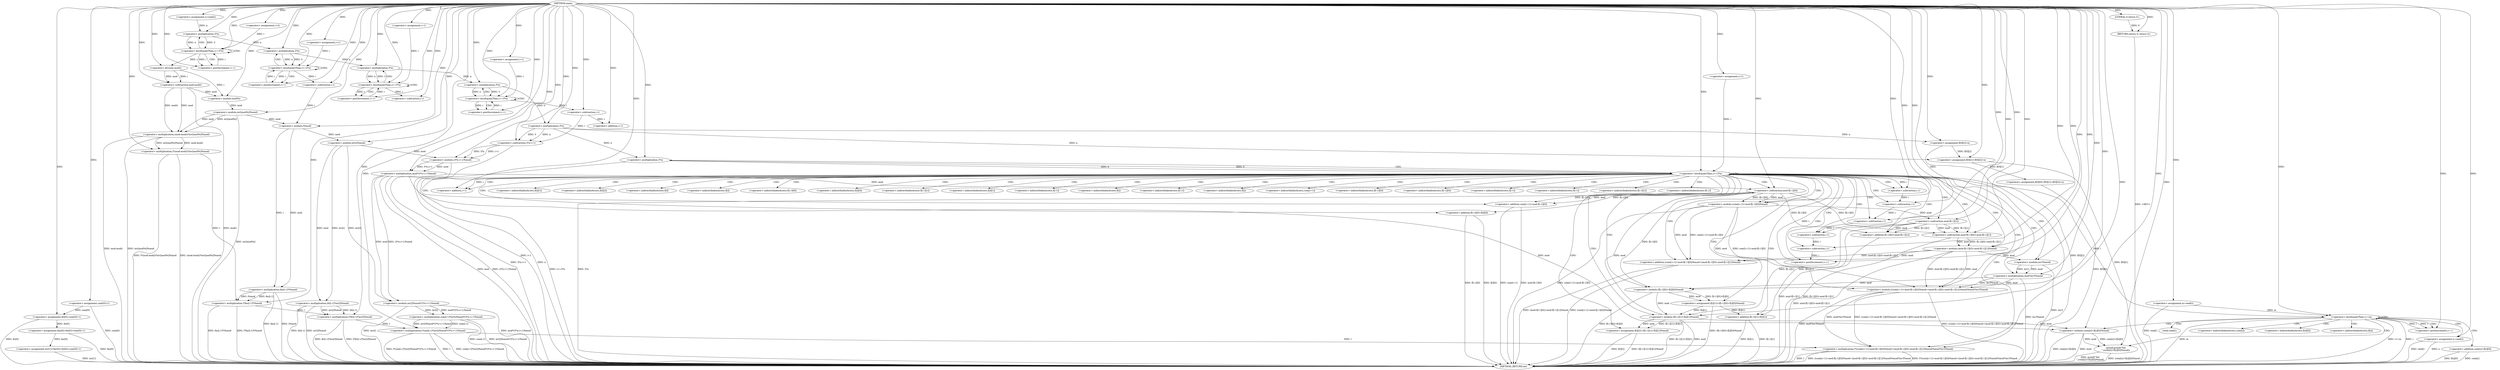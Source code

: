 digraph "main" {  
"1000166" [label = "(METHOD,main)" ]
"1000453" [label = "(METHOD_RETURN,int)" ]
"1000175" [label = "(<operator>.assignment,inv[1]=fac[0]=ifc[0]=com[0]=1)" ]
"1000204" [label = "(<operator>.multiplication,l*(mod-mod/i)*inv[mod%i]%mod)" ]
"1000231" [label = "(<operator>.multiplication,l*fac[i-1]*i%mod)" ]
"1000254" [label = "(<operator>.multiplication,l*ifc[i-1]*inv[i]%mod)" ]
"1000279" [label = "(<operator>.multiplication,l*com[i-1]*inv[i]%mod*(3*n-i+1)%mod)" ]
"1000302" [label = "(<operator>.assignment,f[0][0]=f[0][1]=f[0][2]=n)" ]
"1000451" [label = "(RETURN,return 0;,return 0;)" ]
"1000169" [label = "(<operator>.assignment,n=read())" ]
"1000172" [label = "(<operator>.assignment,m=read())" ]
"1000194" [label = "(<operator>.assignment,i=2)" ]
"1000197" [label = "(<operator>.lessEqualsThan,i<=3*n)" ]
"1000202" [label = "(<operator>.postIncrement,i++)" ]
"1000221" [label = "(<operator>.assignment,i=1)" ]
"1000224" [label = "(<operator>.lessEqualsThan,i<=3*n)" ]
"1000229" [label = "(<operator>.postIncrement,i++)" ]
"1000244" [label = "(<operator>.assignment,i=1)" ]
"1000247" [label = "(<operator>.lessEqualsThan,i<=3*n)" ]
"1000252" [label = "(<operator>.postIncrement,i++)" ]
"1000269" [label = "(<operator>.assignment,i=1)" ]
"1000272" [label = "(<operator>.lessEqualsThan,i<=3*n)" ]
"1000277" [label = "(<operator>.postIncrement,i++)" ]
"1000323" [label = "(<operator>.assignment,i=1)" ]
"1000326" [label = "(<operator>.lessEqualsThan,i<=3*n)" ]
"1000331" [label = "(<operator>.postIncrement,i++)" ]
"1000429" [label = "(<operator>.lessEqualsThan,i<=m)" ]
"1000432" [label = "(<operator>.postIncrement,i++)" ]
"1000452" [label = "(LITERAL,0,return 0;)" ]
"1000179" [label = "(<operator>.assignment,fac[0]=ifc[0]=com[0]=1)" ]
"1000206" [label = "(<operator>.multiplication,(mod-mod/i)*inv[mod%i]%mod)" ]
"1000233" [label = "(<operator>.multiplication,fac[i-1]*i%mod)" ]
"1000256" [label = "(<operator>.multiplication,ifc[i-1]*inv[i]%mod)" ]
"1000281" [label = "(<operator>.multiplication,com[i-1]*inv[i]%mod*(3*n-i+1)%mod)" ]
"1000308" [label = "(<operator>.assignment,f[0][1]=f[0][2]=n)" ]
"1000334" [label = "(<operator>.multiplication,l*((com[i+1]+mod-f[i-1][0])%mod+(mod-f[i-1][0]+mod-f[i-1][1])%mod)%mod*inv3%mod)" ]
"1000381" [label = "(<operator>.assignment,f[i][1]=(f[i-1][0]+f[i][0])%mod)" ]
"1000402" [label = "(<operator>.assignment,f[i][2]=(f[i-1][1]+f[i][1])%mod)" ]
"1000435" [label = "(<operator>.assignment,x=read())" ]
"1000438" [label = "(printf,printf(\"%d\n\",(com[x]+f[x][0])%mod))" ]
"1000183" [label = "(<operator>.assignment,ifc[0]=com[0]=1)" ]
"1000199" [label = "(<operator>.multiplication,3*n)" ]
"1000207" [label = "(<operator>.subtraction,mod-mod/i)" ]
"1000212" [label = "(<operator>.modulo,inv[mod%i]%mod)" ]
"1000226" [label = "(<operator>.multiplication,3*n)" ]
"1000239" [label = "(<operator>.modulo,i%mod)" ]
"1000249" [label = "(<operator>.multiplication,3*n)" ]
"1000262" [label = "(<operator>.modulo,inv[i]%mod)" ]
"1000274" [label = "(<operator>.multiplication,3*n)" ]
"1000287" [label = "(<operator>.modulo,inv[i]%mod*(3*n-i+1)%mod)" ]
"1000314" [label = "(<operator>.assignment,f[0][2]=n)" ]
"1000328" [label = "(<operator>.multiplication,3*n)" ]
"1000187" [label = "(<operator>.assignment,com[0]=1)" ]
"1000209" [label = "(<operator>.division,mod/i)" ]
"1000236" [label = "(<operator>.subtraction,i-1)" ]
"1000259" [label = "(<operator>.subtraction,i-1)" ]
"1000284" [label = "(<operator>.subtraction,i-1)" ]
"1000291" [label = "(<operator>.multiplication,mod*(3*n-i+1)%mod)" ]
"1000336" [label = "(<operator>.modulo,((com[i+1]+mod-f[i-1][0])%mod+(mod-f[i-1][0]+mod-f[i-1][1])%mod)%mod*inv3%mod)" ]
"1000387" [label = "(<operator>.modulo,(f[i-1][0]+f[i][0])%mod)" ]
"1000408" [label = "(<operator>.modulo,(f[i-1][1]+f[i][1])%mod)" ]
"1000440" [label = "(<operator>.modulo,(com[x]+f[x][0])%mod)" ]
"1000215" [label = "(<operator>.modulo,mod%i)" ]
"1000293" [label = "(<operator>.modulo,(3*n-i+1)%mod)" ]
"1000337" [label = "(<operator>.addition,(com[i+1]+mod-f[i-1][0])%mod+(mod-f[i-1][0]+mod-f[i-1][1])%mod)" ]
"1000376" [label = "(<operator>.multiplication,mod*inv3%mod)" ]
"1000388" [label = "(<operator>.addition,f[i-1][0]+f[i][0])" ]
"1000409" [label = "(<operator>.addition,f[i-1][1]+f[i][1])" ]
"1000441" [label = "(<operator>.addition,com[x]+f[x][0])" ]
"1000294" [label = "(<operator>.subtraction,3*n-i+1)" ]
"1000338" [label = "(<operator>.modulo,(com[i+1]+mod-f[i-1][0])%mod)" ]
"1000355" [label = "(<operator>.modulo,(mod-f[i-1][0]+mod-f[i-1][1])%mod)" ]
"1000378" [label = "(<operator>.modulo,inv3%mod)" ]
"1000295" [label = "(<operator>.multiplication,3*n)" ]
"1000298" [label = "(<operator>.addition,i+1)" ]
"1000339" [label = "(<operator>.addition,com[i+1]+mod-f[i-1][0])" ]
"1000356" [label = "(<operator>.subtraction,mod-f[i-1][0]+mod-f[i-1][1])" ]
"1000345" [label = "(<operator>.subtraction,mod-f[i-1][0])" ]
"1000358" [label = "(<operator>.addition,f[i-1][0]+mod-f[i-1][1])" ]
"1000392" [label = "(<operator>.subtraction,i-1)" ]
"1000413" [label = "(<operator>.subtraction,i-1)" ]
"1000342" [label = "(<operator>.addition,i+1)" ]
"1000366" [label = "(<operator>.subtraction,mod-f[i-1][1])" ]
"1000350" [label = "(<operator>.subtraction,i-1)" ]
"1000362" [label = "(<operator>.subtraction,i-1)" ]
"1000371" [label = "(<operator>.subtraction,i-1)" ]
"1000382" [label = "(<operator>.indirectIndexAccess,f[i][1])" ]
"1000403" [label = "(<operator>.indirectIndexAccess,f[i][2])" ]
"1000437" [label = "(read,read())" ]
"1000383" [label = "(<operator>.indirectIndexAccess,f[i])" ]
"1000404" [label = "(<operator>.indirectIndexAccess,f[i])" ]
"1000389" [label = "(<operator>.indirectIndexAccess,f[i-1][0])" ]
"1000396" [label = "(<operator>.indirectIndexAccess,f[i][0])" ]
"1000410" [label = "(<operator>.indirectIndexAccess,f[i-1][1])" ]
"1000417" [label = "(<operator>.indirectIndexAccess,f[i][1])" ]
"1000442" [label = "(<operator>.indirectIndexAccess,com[x])" ]
"1000445" [label = "(<operator>.indirectIndexAccess,f[x][0])" ]
"1000390" [label = "(<operator>.indirectIndexAccess,f[i-1])" ]
"1000397" [label = "(<operator>.indirectIndexAccess,f[i])" ]
"1000411" [label = "(<operator>.indirectIndexAccess,f[i-1])" ]
"1000418" [label = "(<operator>.indirectIndexAccess,f[i])" ]
"1000446" [label = "(<operator>.indirectIndexAccess,f[x])" ]
"1000340" [label = "(<operator>.indirectIndexAccess,com[i+1])" ]
"1000347" [label = "(<operator>.indirectIndexAccess,f[i-1][0])" ]
"1000359" [label = "(<operator>.indirectIndexAccess,f[i-1][0])" ]
"1000348" [label = "(<operator>.indirectIndexAccess,f[i-1])" ]
"1000360" [label = "(<operator>.indirectIndexAccess,f[i-1])" ]
"1000368" [label = "(<operator>.indirectIndexAccess,f[i-1][1])" ]
"1000369" [label = "(<operator>.indirectIndexAccess,f[i-1])" ]
  "1000451" -> "1000453"  [ label = "DDG: <RET>"] 
  "1000172" -> "1000453"  [ label = "DDG: read()"] 
  "1000175" -> "1000453"  [ label = "DDG: inv[1]"] 
  "1000179" -> "1000453"  [ label = "DDG: fac[0]"] 
  "1000183" -> "1000453"  [ label = "DDG: ifc[0]"] 
  "1000187" -> "1000453"  [ label = "DDG: com[0]"] 
  "1000207" -> "1000453"  [ label = "DDG: mod/i"] 
  "1000206" -> "1000453"  [ label = "DDG: mod-mod/i"] 
  "1000212" -> "1000453"  [ label = "DDG: inv[mod%i]"] 
  "1000206" -> "1000453"  [ label = "DDG: inv[mod%i]%mod"] 
  "1000204" -> "1000453"  [ label = "DDG: (mod-mod/i)*inv[mod%i]%mod"] 
  "1000204" -> "1000453"  [ label = "DDG: l*(mod-mod/i)*inv[mod%i]%mod"] 
  "1000233" -> "1000453"  [ label = "DDG: fac[i-1]"] 
  "1000233" -> "1000453"  [ label = "DDG: i%mod"] 
  "1000231" -> "1000453"  [ label = "DDG: fac[i-1]*i%mod"] 
  "1000231" -> "1000453"  [ label = "DDG: l*fac[i-1]*i%mod"] 
  "1000256" -> "1000453"  [ label = "DDG: ifc[i-1]"] 
  "1000256" -> "1000453"  [ label = "DDG: inv[i]%mod"] 
  "1000254" -> "1000453"  [ label = "DDG: ifc[i-1]*inv[i]%mod"] 
  "1000254" -> "1000453"  [ label = "DDG: l*ifc[i-1]*inv[i]%mod"] 
  "1000279" -> "1000453"  [ label = "DDG: l"] 
  "1000281" -> "1000453"  [ label = "DDG: com[i-1]"] 
  "1000287" -> "1000453"  [ label = "DDG: inv[i]"] 
  "1000291" -> "1000453"  [ label = "DDG: mod"] 
  "1000294" -> "1000453"  [ label = "DDG: i+1"] 
  "1000293" -> "1000453"  [ label = "DDG: 3*n-i+1"] 
  "1000291" -> "1000453"  [ label = "DDG: (3*n-i+1)%mod"] 
  "1000287" -> "1000453"  [ label = "DDG: mod*(3*n-i+1)%mod"] 
  "1000281" -> "1000453"  [ label = "DDG: inv[i]%mod*(3*n-i+1)%mod"] 
  "1000279" -> "1000453"  [ label = "DDG: com[i-1]*inv[i]%mod*(3*n-i+1)%mod"] 
  "1000279" -> "1000453"  [ label = "DDG: l*com[i-1]*inv[i]%mod*(3*n-i+1)%mod"] 
  "1000302" -> "1000453"  [ label = "DDG: f[0][0]"] 
  "1000308" -> "1000453"  [ label = "DDG: f[0][1]"] 
  "1000314" -> "1000453"  [ label = "DDG: f[0][2]"] 
  "1000328" -> "1000453"  [ label = "DDG: n"] 
  "1000326" -> "1000453"  [ label = "DDG: 3*n"] 
  "1000326" -> "1000453"  [ label = "DDG: i<=3*n"] 
  "1000429" -> "1000453"  [ label = "DDG: i"] 
  "1000429" -> "1000453"  [ label = "DDG: m"] 
  "1000429" -> "1000453"  [ label = "DDG: i<=m"] 
  "1000435" -> "1000453"  [ label = "DDG: x"] 
  "1000435" -> "1000453"  [ label = "DDG: read()"] 
  "1000441" -> "1000453"  [ label = "DDG: com[x]"] 
  "1000441" -> "1000453"  [ label = "DDG: f[x][0]"] 
  "1000440" -> "1000453"  [ label = "DDG: com[x]+f[x][0]"] 
  "1000440" -> "1000453"  [ label = "DDG: mod"] 
  "1000438" -> "1000453"  [ label = "DDG: (com[x]+f[x][0])%mod"] 
  "1000438" -> "1000453"  [ label = "DDG: printf(\"%d\n\",(com[x]+f[x][0])%mod)"] 
  "1000334" -> "1000453"  [ label = "DDG: l"] 
  "1000339" -> "1000453"  [ label = "DDG: com[i+1]"] 
  "1000339" -> "1000453"  [ label = "DDG: mod-f[i-1][0]"] 
  "1000338" -> "1000453"  [ label = "DDG: com[i+1]+mod-f[i-1][0]"] 
  "1000337" -> "1000453"  [ label = "DDG: (com[i+1]+mod-f[i-1][0])%mod"] 
  "1000358" -> "1000453"  [ label = "DDG: mod-f[i-1][1]"] 
  "1000356" -> "1000453"  [ label = "DDG: f[i-1][0]+mod-f[i-1][1]"] 
  "1000355" -> "1000453"  [ label = "DDG: mod-f[i-1][0]+mod-f[i-1][1]"] 
  "1000337" -> "1000453"  [ label = "DDG: (mod-f[i-1][0]+mod-f[i-1][1])%mod"] 
  "1000336" -> "1000453"  [ label = "DDG: (com[i+1]+mod-f[i-1][0])%mod+(mod-f[i-1][0]+mod-f[i-1][1])%mod"] 
  "1000376" -> "1000453"  [ label = "DDG: inv3%mod"] 
  "1000336" -> "1000453"  [ label = "DDG: mod*inv3%mod"] 
  "1000334" -> "1000453"  [ label = "DDG: ((com[i+1]+mod-f[i-1][0])%mod+(mod-f[i-1][0]+mod-f[i-1][1])%mod)%mod*inv3%mod"] 
  "1000334" -> "1000453"  [ label = "DDG: l*((com[i+1]+mod-f[i-1][0])%mod+(mod-f[i-1][0]+mod-f[i-1][1])%mod)%mod*inv3%mod"] 
  "1000388" -> "1000453"  [ label = "DDG: f[i-1][0]"] 
  "1000388" -> "1000453"  [ label = "DDG: f[i][0]"] 
  "1000387" -> "1000453"  [ label = "DDG: f[i-1][0]+f[i][0]"] 
  "1000381" -> "1000453"  [ label = "DDG: (f[i-1][0]+f[i][0])%mod"] 
  "1000402" -> "1000453"  [ label = "DDG: f[i][2]"] 
  "1000409" -> "1000453"  [ label = "DDG: f[i-1][1]"] 
  "1000409" -> "1000453"  [ label = "DDG: f[i][1]"] 
  "1000408" -> "1000453"  [ label = "DDG: f[i-1][1]+f[i][1]"] 
  "1000408" -> "1000453"  [ label = "DDG: mod"] 
  "1000402" -> "1000453"  [ label = "DDG: (f[i-1][1]+f[i][1])%mod"] 
  "1000378" -> "1000453"  [ label = "DDG: inv3"] 
  "1000452" -> "1000451"  [ label = "DDG: 0"] 
  "1000166" -> "1000451"  [ label = "DDG: "] 
  "1000166" -> "1000169"  [ label = "DDG: "] 
  "1000166" -> "1000172"  [ label = "DDG: "] 
  "1000179" -> "1000175"  [ label = "DDG: fac[0]"] 
  "1000166" -> "1000194"  [ label = "DDG: "] 
  "1000166" -> "1000204"  [ label = "DDG: "] 
  "1000206" -> "1000204"  [ label = "DDG: mod-mod/i"] 
  "1000206" -> "1000204"  [ label = "DDG: inv[mod%i]%mod"] 
  "1000166" -> "1000221"  [ label = "DDG: "] 
  "1000204" -> "1000231"  [ label = "DDG: l"] 
  "1000166" -> "1000231"  [ label = "DDG: "] 
  "1000233" -> "1000231"  [ label = "DDG: i%mod"] 
  "1000233" -> "1000231"  [ label = "DDG: fac[i-1]"] 
  "1000166" -> "1000244"  [ label = "DDG: "] 
  "1000231" -> "1000254"  [ label = "DDG: l"] 
  "1000166" -> "1000254"  [ label = "DDG: "] 
  "1000256" -> "1000254"  [ label = "DDG: inv[i]%mod"] 
  "1000256" -> "1000254"  [ label = "DDG: ifc[i-1]"] 
  "1000166" -> "1000269"  [ label = "DDG: "] 
  "1000254" -> "1000279"  [ label = "DDG: l"] 
  "1000166" -> "1000279"  [ label = "DDG: "] 
  "1000281" -> "1000279"  [ label = "DDG: inv[i]%mod*(3*n-i+1)%mod"] 
  "1000281" -> "1000279"  [ label = "DDG: com[i-1]"] 
  "1000308" -> "1000302"  [ label = "DDG: f[0][1]"] 
  "1000166" -> "1000323"  [ label = "DDG: "] 
  "1000166" -> "1000452"  [ label = "DDG: "] 
  "1000183" -> "1000179"  [ label = "DDG: ifc[0]"] 
  "1000194" -> "1000197"  [ label = "DDG: i"] 
  "1000202" -> "1000197"  [ label = "DDG: i"] 
  "1000166" -> "1000197"  [ label = "DDG: "] 
  "1000199" -> "1000197"  [ label = "DDG: n"] 
  "1000199" -> "1000197"  [ label = "DDG: 3"] 
  "1000197" -> "1000202"  [ label = "DDG: i"] 
  "1000166" -> "1000202"  [ label = "DDG: "] 
  "1000207" -> "1000206"  [ label = "DDG: mod/i"] 
  "1000207" -> "1000206"  [ label = "DDG: mod"] 
  "1000212" -> "1000206"  [ label = "DDG: mod"] 
  "1000212" -> "1000206"  [ label = "DDG: inv[mod%i]"] 
  "1000221" -> "1000224"  [ label = "DDG: i"] 
  "1000229" -> "1000224"  [ label = "DDG: i"] 
  "1000166" -> "1000224"  [ label = "DDG: "] 
  "1000226" -> "1000224"  [ label = "DDG: 3"] 
  "1000226" -> "1000224"  [ label = "DDG: n"] 
  "1000224" -> "1000229"  [ label = "DDG: i"] 
  "1000166" -> "1000229"  [ label = "DDG: "] 
  "1000239" -> "1000233"  [ label = "DDG: mod"] 
  "1000239" -> "1000233"  [ label = "DDG: i"] 
  "1000244" -> "1000247"  [ label = "DDG: i"] 
  "1000252" -> "1000247"  [ label = "DDG: i"] 
  "1000166" -> "1000247"  [ label = "DDG: "] 
  "1000249" -> "1000247"  [ label = "DDG: 3"] 
  "1000249" -> "1000247"  [ label = "DDG: n"] 
  "1000247" -> "1000252"  [ label = "DDG: i"] 
  "1000166" -> "1000252"  [ label = "DDG: "] 
  "1000262" -> "1000256"  [ label = "DDG: inv[i]"] 
  "1000262" -> "1000256"  [ label = "DDG: mod"] 
  "1000269" -> "1000272"  [ label = "DDG: i"] 
  "1000277" -> "1000272"  [ label = "DDG: i"] 
  "1000166" -> "1000272"  [ label = "DDG: "] 
  "1000274" -> "1000272"  [ label = "DDG: n"] 
  "1000274" -> "1000272"  [ label = "DDG: 3"] 
  "1000272" -> "1000277"  [ label = "DDG: i"] 
  "1000166" -> "1000277"  [ label = "DDG: "] 
  "1000287" -> "1000281"  [ label = "DDG: inv[i]"] 
  "1000287" -> "1000281"  [ label = "DDG: mod*(3*n-i+1)%mod"] 
  "1000314" -> "1000308"  [ label = "DDG: f[0][2]"] 
  "1000295" -> "1000308"  [ label = "DDG: n"] 
  "1000166" -> "1000308"  [ label = "DDG: "] 
  "1000323" -> "1000326"  [ label = "DDG: i"] 
  "1000331" -> "1000326"  [ label = "DDG: i"] 
  "1000166" -> "1000326"  [ label = "DDG: "] 
  "1000328" -> "1000326"  [ label = "DDG: 3"] 
  "1000328" -> "1000326"  [ label = "DDG: n"] 
  "1000413" -> "1000331"  [ label = "DDG: i"] 
  "1000166" -> "1000331"  [ label = "DDG: "] 
  "1000387" -> "1000381"  [ label = "DDG: mod"] 
  "1000387" -> "1000381"  [ label = "DDG: f[i-1][0]+f[i][0]"] 
  "1000408" -> "1000402"  [ label = "DDG: f[i-1][1]+f[i][1]"] 
  "1000408" -> "1000402"  [ label = "DDG: mod"] 
  "1000326" -> "1000429"  [ label = "DDG: i"] 
  "1000432" -> "1000429"  [ label = "DDG: i"] 
  "1000166" -> "1000429"  [ label = "DDG: "] 
  "1000172" -> "1000429"  [ label = "DDG: m"] 
  "1000429" -> "1000432"  [ label = "DDG: i"] 
  "1000166" -> "1000432"  [ label = "DDG: "] 
  "1000166" -> "1000435"  [ label = "DDG: "] 
  "1000187" -> "1000183"  [ label = "DDG: com[0]"] 
  "1000166" -> "1000183"  [ label = "DDG: "] 
  "1000166" -> "1000199"  [ label = "DDG: "] 
  "1000169" -> "1000199"  [ label = "DDG: n"] 
  "1000209" -> "1000207"  [ label = "DDG: mod"] 
  "1000166" -> "1000207"  [ label = "DDG: "] 
  "1000209" -> "1000207"  [ label = "DDG: i"] 
  "1000215" -> "1000212"  [ label = "DDG: mod"] 
  "1000166" -> "1000212"  [ label = "DDG: "] 
  "1000166" -> "1000226"  [ label = "DDG: "] 
  "1000199" -> "1000226"  [ label = "DDG: n"] 
  "1000236" -> "1000239"  [ label = "DDG: i"] 
  "1000166" -> "1000239"  [ label = "DDG: "] 
  "1000212" -> "1000239"  [ label = "DDG: mod"] 
  "1000166" -> "1000249"  [ label = "DDG: "] 
  "1000226" -> "1000249"  [ label = "DDG: n"] 
  "1000239" -> "1000262"  [ label = "DDG: mod"] 
  "1000166" -> "1000262"  [ label = "DDG: "] 
  "1000166" -> "1000274"  [ label = "DDG: "] 
  "1000249" -> "1000274"  [ label = "DDG: n"] 
  "1000262" -> "1000287"  [ label = "DDG: inv[i]"] 
  "1000291" -> "1000287"  [ label = "DDG: (3*n-i+1)%mod"] 
  "1000291" -> "1000287"  [ label = "DDG: mod"] 
  "1000295" -> "1000314"  [ label = "DDG: n"] 
  "1000166" -> "1000314"  [ label = "DDG: "] 
  "1000166" -> "1000328"  [ label = "DDG: "] 
  "1000295" -> "1000328"  [ label = "DDG: n"] 
  "1000279" -> "1000334"  [ label = "DDG: l"] 
  "1000166" -> "1000334"  [ label = "DDG: "] 
  "1000336" -> "1000334"  [ label = "DDG: (com[i+1]+mod-f[i-1][0])%mod+(mod-f[i-1][0]+mod-f[i-1][1])%mod"] 
  "1000336" -> "1000334"  [ label = "DDG: mod*inv3%mod"] 
  "1000166" -> "1000438"  [ label = "DDG: "] 
  "1000440" -> "1000438"  [ label = "DDG: mod"] 
  "1000440" -> "1000438"  [ label = "DDG: com[x]+f[x][0]"] 
  "1000166" -> "1000187"  [ label = "DDG: "] 
  "1000166" -> "1000209"  [ label = "DDG: "] 
  "1000197" -> "1000209"  [ label = "DDG: i"] 
  "1000224" -> "1000236"  [ label = "DDG: i"] 
  "1000166" -> "1000236"  [ label = "DDG: "] 
  "1000247" -> "1000259"  [ label = "DDG: i"] 
  "1000166" -> "1000259"  [ label = "DDG: "] 
  "1000272" -> "1000284"  [ label = "DDG: i"] 
  "1000166" -> "1000284"  [ label = "DDG: "] 
  "1000293" -> "1000291"  [ label = "DDG: mod"] 
  "1000166" -> "1000291"  [ label = "DDG: "] 
  "1000293" -> "1000291"  [ label = "DDG: 3*n-i+1"] 
  "1000355" -> "1000336"  [ label = "DDG: mod-f[i-1][0]+mod-f[i-1][1]"] 
  "1000355" -> "1000336"  [ label = "DDG: mod"] 
  "1000338" -> "1000336"  [ label = "DDG: mod"] 
  "1000338" -> "1000336"  [ label = "DDG: com[i+1]+mod-f[i-1][0]"] 
  "1000376" -> "1000336"  [ label = "DDG: mod"] 
  "1000376" -> "1000336"  [ label = "DDG: inv3%mod"] 
  "1000345" -> "1000387"  [ label = "DDG: f[i-1][0]"] 
  "1000376" -> "1000387"  [ label = "DDG: mod"] 
  "1000166" -> "1000387"  [ label = "DDG: "] 
  "1000366" -> "1000408"  [ label = "DDG: f[i-1][1]"] 
  "1000381" -> "1000408"  [ label = "DDG: f[i][1]"] 
  "1000387" -> "1000408"  [ label = "DDG: mod"] 
  "1000166" -> "1000408"  [ label = "DDG: "] 
  "1000291" -> "1000440"  [ label = "DDG: mod"] 
  "1000408" -> "1000440"  [ label = "DDG: mod"] 
  "1000166" -> "1000440"  [ label = "DDG: "] 
  "1000207" -> "1000215"  [ label = "DDG: mod"] 
  "1000166" -> "1000215"  [ label = "DDG: "] 
  "1000209" -> "1000215"  [ label = "DDG: i"] 
  "1000294" -> "1000293"  [ label = "DDG: 3*n"] 
  "1000294" -> "1000293"  [ label = "DDG: i+1"] 
  "1000262" -> "1000293"  [ label = "DDG: mod"] 
  "1000166" -> "1000293"  [ label = "DDG: "] 
  "1000338" -> "1000337"  [ label = "DDG: mod"] 
  "1000338" -> "1000337"  [ label = "DDG: com[i+1]+mod-f[i-1][0]"] 
  "1000355" -> "1000337"  [ label = "DDG: mod-f[i-1][0]+mod-f[i-1][1]"] 
  "1000355" -> "1000337"  [ label = "DDG: mod"] 
  "1000378" -> "1000376"  [ label = "DDG: mod"] 
  "1000166" -> "1000376"  [ label = "DDG: "] 
  "1000378" -> "1000376"  [ label = "DDG: inv3"] 
  "1000345" -> "1000388"  [ label = "DDG: f[i-1][0]"] 
  "1000366" -> "1000409"  [ label = "DDG: f[i-1][1]"] 
  "1000381" -> "1000409"  [ label = "DDG: f[i][1]"] 
  "1000295" -> "1000294"  [ label = "DDG: n"] 
  "1000295" -> "1000294"  [ label = "DDG: 3"] 
  "1000166" -> "1000294"  [ label = "DDG: "] 
  "1000284" -> "1000294"  [ label = "DDG: i"] 
  "1000345" -> "1000338"  [ label = "DDG: f[i-1][0]"] 
  "1000345" -> "1000338"  [ label = "DDG: mod"] 
  "1000166" -> "1000338"  [ label = "DDG: "] 
  "1000356" -> "1000355"  [ label = "DDG: f[i-1][0]+mod-f[i-1][1]"] 
  "1000356" -> "1000355"  [ label = "DDG: mod"] 
  "1000166" -> "1000355"  [ label = "DDG: "] 
  "1000166" -> "1000378"  [ label = "DDG: "] 
  "1000355" -> "1000378"  [ label = "DDG: mod"] 
  "1000166" -> "1000295"  [ label = "DDG: "] 
  "1000274" -> "1000295"  [ label = "DDG: n"] 
  "1000284" -> "1000298"  [ label = "DDG: i"] 
  "1000166" -> "1000298"  [ label = "DDG: "] 
  "1000345" -> "1000339"  [ label = "DDG: f[i-1][0]"] 
  "1000345" -> "1000339"  [ label = "DDG: mod"] 
  "1000366" -> "1000356"  [ label = "DDG: mod"] 
  "1000166" -> "1000356"  [ label = "DDG: "] 
  "1000345" -> "1000356"  [ label = "DDG: f[i-1][0]"] 
  "1000366" -> "1000356"  [ label = "DDG: f[i-1][1]"] 
  "1000291" -> "1000345"  [ label = "DDG: mod"] 
  "1000408" -> "1000345"  [ label = "DDG: mod"] 
  "1000166" -> "1000345"  [ label = "DDG: "] 
  "1000345" -> "1000358"  [ label = "DDG: f[i-1][0]"] 
  "1000366" -> "1000358"  [ label = "DDG: f[i-1][1]"] 
  "1000366" -> "1000358"  [ label = "DDG: mod"] 
  "1000371" -> "1000392"  [ label = "DDG: i"] 
  "1000166" -> "1000392"  [ label = "DDG: "] 
  "1000392" -> "1000413"  [ label = "DDG: i"] 
  "1000166" -> "1000413"  [ label = "DDG: "] 
  "1000326" -> "1000342"  [ label = "DDG: i"] 
  "1000166" -> "1000342"  [ label = "DDG: "] 
  "1000338" -> "1000366"  [ label = "DDG: mod"] 
  "1000166" -> "1000366"  [ label = "DDG: "] 
  "1000166" -> "1000350"  [ label = "DDG: "] 
  "1000326" -> "1000350"  [ label = "DDG: i"] 
  "1000350" -> "1000362"  [ label = "DDG: i"] 
  "1000166" -> "1000362"  [ label = "DDG: "] 
  "1000362" -> "1000371"  [ label = "DDG: i"] 
  "1000166" -> "1000371"  [ label = "DDG: "] 
  "1000197" -> "1000199"  [ label = "CDG: "] 
  "1000197" -> "1000197"  [ label = "CDG: "] 
  "1000197" -> "1000202"  [ label = "CDG: "] 
  "1000224" -> "1000224"  [ label = "CDG: "] 
  "1000224" -> "1000226"  [ label = "CDG: "] 
  "1000224" -> "1000229"  [ label = "CDG: "] 
  "1000247" -> "1000247"  [ label = "CDG: "] 
  "1000247" -> "1000252"  [ label = "CDG: "] 
  "1000247" -> "1000249"  [ label = "CDG: "] 
  "1000272" -> "1000274"  [ label = "CDG: "] 
  "1000272" -> "1000277"  [ label = "CDG: "] 
  "1000272" -> "1000272"  [ label = "CDG: "] 
  "1000326" -> "1000389"  [ label = "CDG: "] 
  "1000326" -> "1000409"  [ label = "CDG: "] 
  "1000326" -> "1000362"  [ label = "CDG: "] 
  "1000326" -> "1000387"  [ label = "CDG: "] 
  "1000326" -> "1000396"  [ label = "CDG: "] 
  "1000326" -> "1000337"  [ label = "CDG: "] 
  "1000326" -> "1000371"  [ label = "CDG: "] 
  "1000326" -> "1000345"  [ label = "CDG: "] 
  "1000326" -> "1000368"  [ label = "CDG: "] 
  "1000326" -> "1000392"  [ label = "CDG: "] 
  "1000326" -> "1000338"  [ label = "CDG: "] 
  "1000326" -> "1000388"  [ label = "CDG: "] 
  "1000326" -> "1000404"  [ label = "CDG: "] 
  "1000326" -> "1000383"  [ label = "CDG: "] 
  "1000326" -> "1000326"  [ label = "CDG: "] 
  "1000326" -> "1000382"  [ label = "CDG: "] 
  "1000326" -> "1000410"  [ label = "CDG: "] 
  "1000326" -> "1000336"  [ label = "CDG: "] 
  "1000326" -> "1000355"  [ label = "CDG: "] 
  "1000326" -> "1000376"  [ label = "CDG: "] 
  "1000326" -> "1000408"  [ label = "CDG: "] 
  "1000326" -> "1000402"  [ label = "CDG: "] 
  "1000326" -> "1000378"  [ label = "CDG: "] 
  "1000326" -> "1000334"  [ label = "CDG: "] 
  "1000326" -> "1000348"  [ label = "CDG: "] 
  "1000326" -> "1000339"  [ label = "CDG: "] 
  "1000326" -> "1000342"  [ label = "CDG: "] 
  "1000326" -> "1000350"  [ label = "CDG: "] 
  "1000326" -> "1000397"  [ label = "CDG: "] 
  "1000326" -> "1000340"  [ label = "CDG: "] 
  "1000326" -> "1000417"  [ label = "CDG: "] 
  "1000326" -> "1000359"  [ label = "CDG: "] 
  "1000326" -> "1000418"  [ label = "CDG: "] 
  "1000326" -> "1000360"  [ label = "CDG: "] 
  "1000326" -> "1000356"  [ label = "CDG: "] 
  "1000326" -> "1000328"  [ label = "CDG: "] 
  "1000326" -> "1000403"  [ label = "CDG: "] 
  "1000326" -> "1000413"  [ label = "CDG: "] 
  "1000326" -> "1000366"  [ label = "CDG: "] 
  "1000326" -> "1000331"  [ label = "CDG: "] 
  "1000326" -> "1000390"  [ label = "CDG: "] 
  "1000326" -> "1000347"  [ label = "CDG: "] 
  "1000326" -> "1000358"  [ label = "CDG: "] 
  "1000326" -> "1000381"  [ label = "CDG: "] 
  "1000326" -> "1000411"  [ label = "CDG: "] 
  "1000326" -> "1000369"  [ label = "CDG: "] 
  "1000429" -> "1000432"  [ label = "CDG: "] 
  "1000429" -> "1000446"  [ label = "CDG: "] 
  "1000429" -> "1000435"  [ label = "CDG: "] 
  "1000429" -> "1000442"  [ label = "CDG: "] 
  "1000429" -> "1000438"  [ label = "CDG: "] 
  "1000429" -> "1000445"  [ label = "CDG: "] 
  "1000429" -> "1000440"  [ label = "CDG: "] 
  "1000429" -> "1000429"  [ label = "CDG: "] 
  "1000429" -> "1000441"  [ label = "CDG: "] 
  "1000429" -> "1000437"  [ label = "CDG: "] 
}
